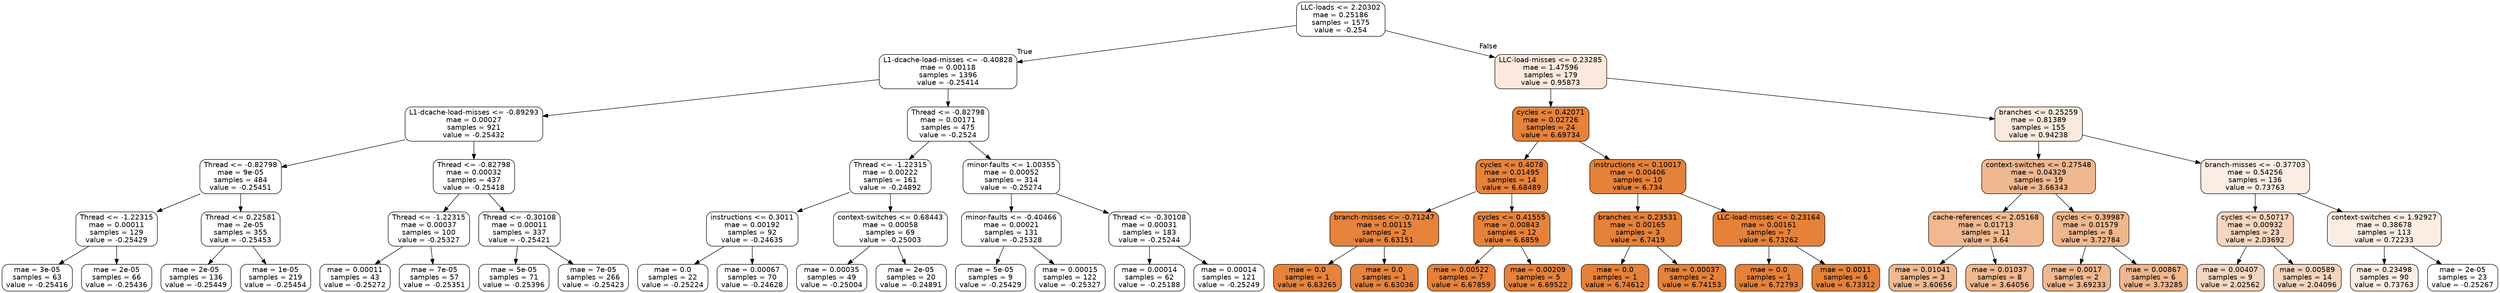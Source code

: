 digraph Tree {
node [shape=box, style="filled, rounded", color="black", fontname=helvetica] ;
edge [fontname=helvetica] ;
0 [label="LLC-loads <= 2.20302\nmae = 0.25186\nsamples = 1575\nvalue = -0.254", fillcolor="#e5813900"] ;
1 [label="L1-dcache-load-misses <= -0.40828\nmae = 0.00118\nsamples = 1396\nvalue = -0.25414", fillcolor="#e5813900"] ;
0 -> 1 [labeldistance=2.5, labelangle=45, headlabel="True"] ;
2 [label="L1-dcache-load-misses <= -0.89293\nmae = 0.00027\nsamples = 921\nvalue = -0.25432", fillcolor="#e5813900"] ;
1 -> 2 ;
3 [label="Thread <= -0.82798\nmae = 9e-05\nsamples = 484\nvalue = -0.25451", fillcolor="#e5813900"] ;
2 -> 3 ;
4 [label="Thread <= -1.22315\nmae = 0.00011\nsamples = 129\nvalue = -0.25429", fillcolor="#e5813900"] ;
3 -> 4 ;
5 [label="mae = 3e-05\nsamples = 63\nvalue = -0.25416", fillcolor="#e5813900"] ;
4 -> 5 ;
6 [label="mae = 2e-05\nsamples = 66\nvalue = -0.25436", fillcolor="#e5813900"] ;
4 -> 6 ;
7 [label="Thread <= 0.22581\nmae = 2e-05\nsamples = 355\nvalue = -0.25453", fillcolor="#e5813900"] ;
3 -> 7 ;
8 [label="mae = 2e-05\nsamples = 136\nvalue = -0.25449", fillcolor="#e5813900"] ;
7 -> 8 ;
9 [label="mae = 1e-05\nsamples = 219\nvalue = -0.25454", fillcolor="#e5813900"] ;
7 -> 9 ;
10 [label="Thread <= -0.82798\nmae = 0.00032\nsamples = 437\nvalue = -0.25418", fillcolor="#e5813900"] ;
2 -> 10 ;
11 [label="Thread <= -1.22315\nmae = 0.00037\nsamples = 100\nvalue = -0.25327", fillcolor="#e5813900"] ;
10 -> 11 ;
12 [label="mae = 0.00011\nsamples = 43\nvalue = -0.25272", fillcolor="#e5813900"] ;
11 -> 12 ;
13 [label="mae = 7e-05\nsamples = 57\nvalue = -0.25351", fillcolor="#e5813900"] ;
11 -> 13 ;
14 [label="Thread <= -0.30108\nmae = 0.00011\nsamples = 337\nvalue = -0.25421", fillcolor="#e5813900"] ;
10 -> 14 ;
15 [label="mae = 5e-05\nsamples = 71\nvalue = -0.25396", fillcolor="#e5813900"] ;
14 -> 15 ;
16 [label="mae = 7e-05\nsamples = 266\nvalue = -0.25423", fillcolor="#e5813900"] ;
14 -> 16 ;
17 [label="Thread <= -0.82798\nmae = 0.00171\nsamples = 475\nvalue = -0.2524", fillcolor="#e5813900"] ;
1 -> 17 ;
18 [label="Thread <= -1.22315\nmae = 0.00222\nsamples = 161\nvalue = -0.24892", fillcolor="#e5813900"] ;
17 -> 18 ;
19 [label="instructions <= 0.3011\nmae = 0.00192\nsamples = 92\nvalue = -0.24635", fillcolor="#e5813900"] ;
18 -> 19 ;
20 [label="mae = 0.0\nsamples = 22\nvalue = -0.25224", fillcolor="#e5813900"] ;
19 -> 20 ;
21 [label="mae = 0.00067\nsamples = 70\nvalue = -0.24628", fillcolor="#e5813900"] ;
19 -> 21 ;
22 [label="context-switches <= 0.68443\nmae = 0.00058\nsamples = 69\nvalue = -0.25003", fillcolor="#e5813900"] ;
18 -> 22 ;
23 [label="mae = 0.00035\nsamples = 49\nvalue = -0.25004", fillcolor="#e5813900"] ;
22 -> 23 ;
24 [label="mae = 2e-05\nsamples = 20\nvalue = -0.24891", fillcolor="#e5813900"] ;
22 -> 24 ;
25 [label="minor-faults <= 1.00355\nmae = 0.00052\nsamples = 314\nvalue = -0.25274", fillcolor="#e5813900"] ;
17 -> 25 ;
26 [label="minor-faults <= -0.40466\nmae = 0.00021\nsamples = 131\nvalue = -0.25328", fillcolor="#e5813900"] ;
25 -> 26 ;
27 [label="mae = 5e-05\nsamples = 9\nvalue = -0.25429", fillcolor="#e5813900"] ;
26 -> 27 ;
28 [label="mae = 0.00015\nsamples = 122\nvalue = -0.25327", fillcolor="#e5813900"] ;
26 -> 28 ;
29 [label="Thread <= -0.30108\nmae = 0.00031\nsamples = 183\nvalue = -0.25244", fillcolor="#e5813900"] ;
25 -> 29 ;
30 [label="mae = 0.00014\nsamples = 62\nvalue = -0.25188", fillcolor="#e5813900"] ;
29 -> 30 ;
31 [label="mae = 0.00014\nsamples = 121\nvalue = -0.25249", fillcolor="#e5813900"] ;
29 -> 31 ;
32 [label="LLC-load-misses <= 0.23285\nmae = 1.47596\nsamples = 179\nvalue = 0.95873", fillcolor="#e581392c"] ;
0 -> 32 [labeldistance=2.5, labelangle=-45, headlabel="False"] ;
33 [label="cycles <= 0.42071\nmae = 0.02726\nsamples = 24\nvalue = 6.69734", fillcolor="#e58139fd"] ;
32 -> 33 ;
34 [label="cycles <= 0.4078\nmae = 0.01495\nsamples = 14\nvalue = 6.68489", fillcolor="#e58139fd"] ;
33 -> 34 ;
35 [label="branch-misses <= -0.71247\nmae = 0.00115\nsamples = 2\nvalue = 6.63151", fillcolor="#e58139fb"] ;
34 -> 35 ;
36 [label="mae = 0.0\nsamples = 1\nvalue = 6.63265", fillcolor="#e58139fb"] ;
35 -> 36 ;
37 [label="mae = 0.0\nsamples = 1\nvalue = 6.63036", fillcolor="#e58139fb"] ;
35 -> 37 ;
38 [label="cycles <= 0.41555\nmae = 0.00843\nsamples = 12\nvalue = 6.6859", fillcolor="#e58139fd"] ;
34 -> 38 ;
39 [label="mae = 0.00522\nsamples = 7\nvalue = 6.67859", fillcolor="#e58139fd"] ;
38 -> 39 ;
40 [label="mae = 0.00209\nsamples = 5\nvalue = 6.69522", fillcolor="#e58139fd"] ;
38 -> 40 ;
41 [label="instructions <= 0.10017\nmae = 0.00406\nsamples = 10\nvalue = 6.734", fillcolor="#e58139ff"] ;
33 -> 41 ;
42 [label="branches <= 0.23531\nmae = 0.00165\nsamples = 3\nvalue = 6.7419", fillcolor="#e58139ff"] ;
41 -> 42 ;
43 [label="mae = 0.0\nsamples = 1\nvalue = 6.74612", fillcolor="#e58139ff"] ;
42 -> 43 ;
44 [label="mae = 0.00037\nsamples = 2\nvalue = 6.74153", fillcolor="#e58139ff"] ;
42 -> 44 ;
45 [label="LLC-load-misses <= 0.23164\nmae = 0.00161\nsamples = 7\nvalue = 6.73262", fillcolor="#e58139ff"] ;
41 -> 45 ;
46 [label="mae = 0.0\nsamples = 1\nvalue = 6.72793", fillcolor="#e58139fe"] ;
45 -> 46 ;
47 [label="mae = 0.0011\nsamples = 6\nvalue = 6.73312", fillcolor="#e58139ff"] ;
45 -> 47 ;
48 [label="branches <= 0.25259\nmae = 0.81389\nsamples = 155\nvalue = 0.94238", fillcolor="#e581392c"] ;
32 -> 48 ;
49 [label="context-switches <= 0.27548\nmae = 0.04329\nsamples = 19\nvalue = 3.66343", fillcolor="#e581398f"] ;
48 -> 49 ;
50 [label="cache-references <= 2.05168\nmae = 0.01713\nsamples = 11\nvalue = 3.64", fillcolor="#e581398e"] ;
49 -> 50 ;
51 [label="mae = 0.01041\nsamples = 3\nvalue = 3.60656", fillcolor="#e581398d"] ;
50 -> 51 ;
52 [label="mae = 0.01037\nsamples = 8\nvalue = 3.64056", fillcolor="#e581398e"] ;
50 -> 52 ;
53 [label="cycles <= 0.39987\nmae = 0.01579\nsamples = 8\nvalue = 3.72784", fillcolor="#e5813991"] ;
49 -> 53 ;
54 [label="mae = 0.0017\nsamples = 2\nvalue = 3.69233", fillcolor="#e5813990"] ;
53 -> 54 ;
55 [label="mae = 0.00867\nsamples = 6\nvalue = 3.73285", fillcolor="#e5813991"] ;
53 -> 55 ;
56 [label="branch-misses <= -0.37703\nmae = 0.54256\nsamples = 136\nvalue = 0.73763", fillcolor="#e5813924"] ;
48 -> 56 ;
57 [label="cycles <= 0.50717\nmae = 0.00932\nsamples = 23\nvalue = 2.03692", fillcolor="#e5813953"] ;
56 -> 57 ;
58 [label="mae = 0.00407\nsamples = 9\nvalue = 2.02562", fillcolor="#e5813953"] ;
57 -> 58 ;
59 [label="mae = 0.00589\nsamples = 14\nvalue = 2.04096", fillcolor="#e5813954"] ;
57 -> 59 ;
60 [label="context-switches <= 1.92927\nmae = 0.38678\nsamples = 113\nvalue = 0.72233", fillcolor="#e5813924"] ;
56 -> 60 ;
61 [label="mae = 0.23498\nsamples = 90\nvalue = 0.73763", fillcolor="#e5813924"] ;
60 -> 61 ;
62 [label="mae = 2e-05\nsamples = 23\nvalue = -0.25267", fillcolor="#e5813900"] ;
60 -> 62 ;
}